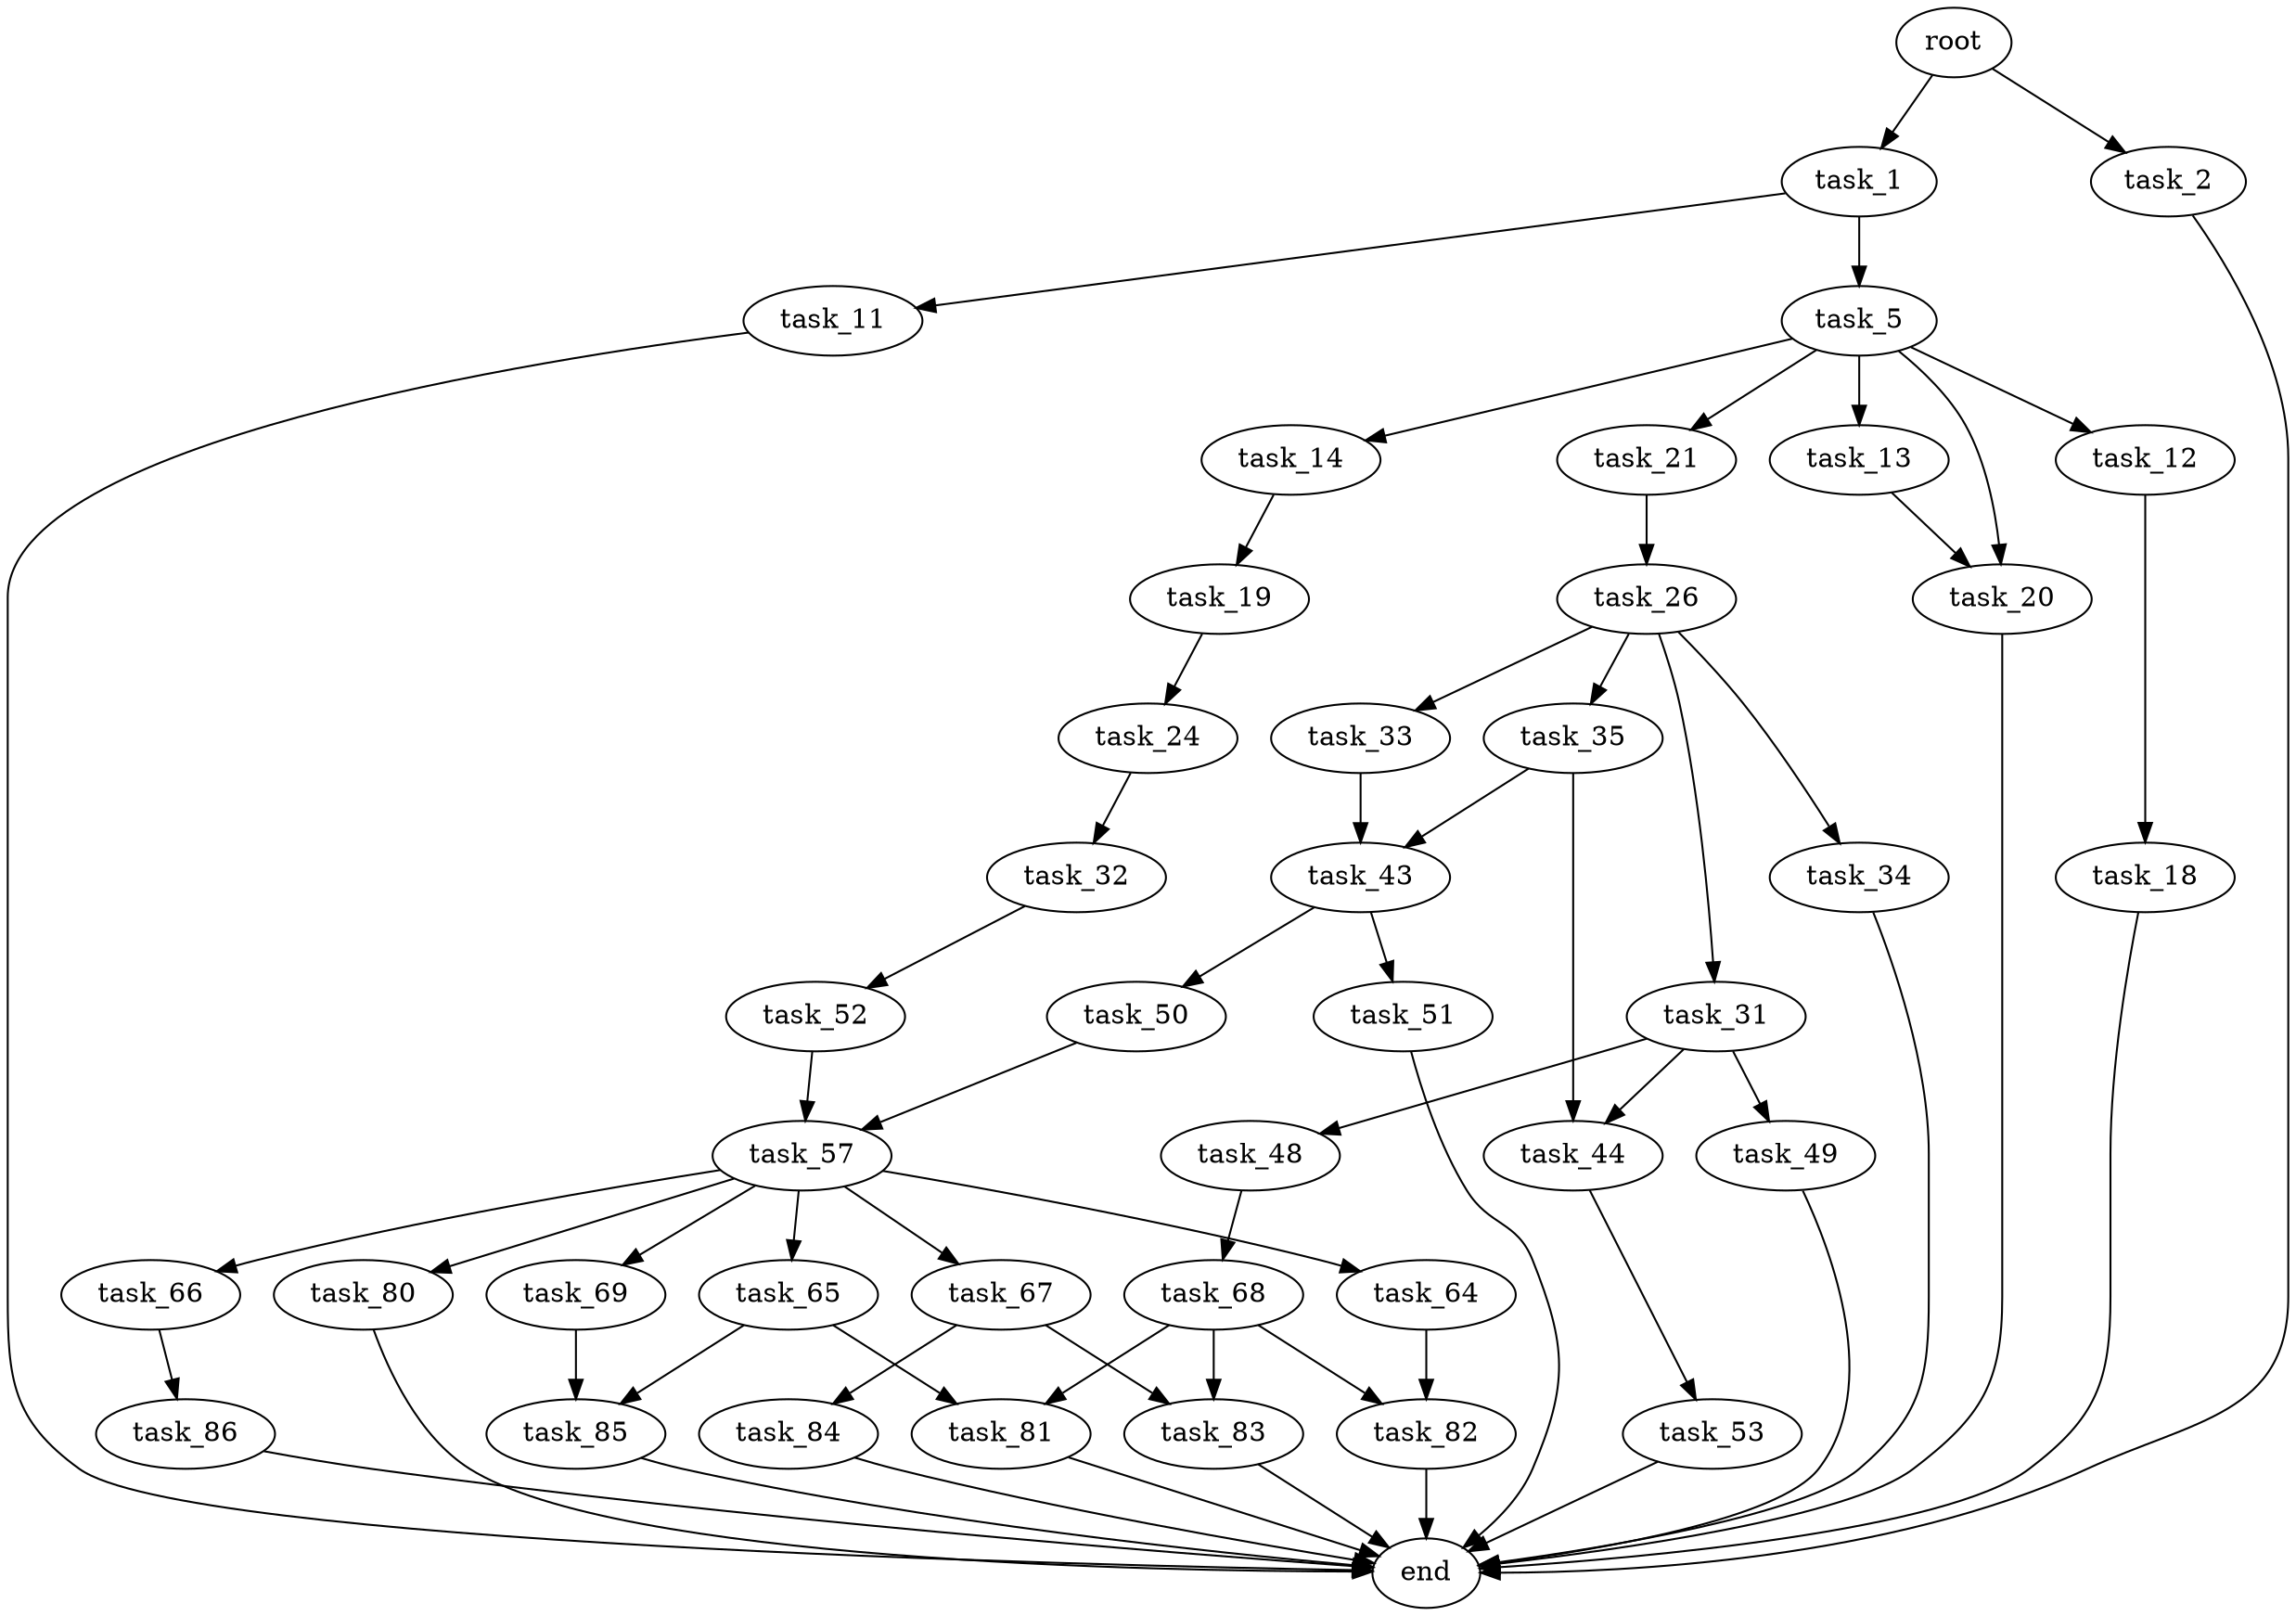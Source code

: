 digraph G {
  root [size="0.000000"];
  task_1 [size="3866715546.000000"];
  task_2 [size="8589934592.000000"];
  task_5 [size="108281302687.000000"];
  task_11 [size="28991029248.000000"];
  end [size="0.000000"];
  task_12 [size="101512797364.000000"];
  task_13 [size="258100013667.000000"];
  task_14 [size="1662809545.000000"];
  task_20 [size="8589934592.000000"];
  task_21 [size="231928233984.000000"];
  task_18 [size="549755813888.000000"];
  task_19 [size="5436835044.000000"];
  task_24 [size="1073741824000.000000"];
  task_26 [size="33828769370.000000"];
  task_32 [size="28991029248.000000"];
  task_31 [size="408667803595.000000"];
  task_33 [size="549755813888.000000"];
  task_34 [size="1073741824000.000000"];
  task_35 [size="231928233984.000000"];
  task_44 [size="782757789696.000000"];
  task_48 [size="39158174580.000000"];
  task_49 [size="12111217854.000000"];
  task_52 [size="630183701317.000000"];
  task_43 [size="28991029248.000000"];
  task_50 [size="118398122412.000000"];
  task_51 [size="6466036370.000000"];
  task_53 [size="14770405766.000000"];
  task_68 [size="549755813888.000000"];
  task_57 [size="13247338406.000000"];
  task_64 [size="34070112262.000000"];
  task_65 [size="28991029248.000000"];
  task_66 [size="836967576276.000000"];
  task_67 [size="4775491400.000000"];
  task_69 [size="1073741824000.000000"];
  task_80 [size="14081919016.000000"];
  task_82 [size="612755261.000000"];
  task_81 [size="20816533331.000000"];
  task_85 [size="134217728000.000000"];
  task_86 [size="549755813888.000000"];
  task_83 [size="325416543243.000000"];
  task_84 [size="8057823022.000000"];

  root -> task_1 [size="1.000000"];
  root -> task_2 [size="1.000000"];
  task_1 -> task_5 [size="411041792.000000"];
  task_1 -> task_11 [size="411041792.000000"];
  task_2 -> end [size="1.000000"];
  task_5 -> task_12 [size="209715200.000000"];
  task_5 -> task_13 [size="209715200.000000"];
  task_5 -> task_14 [size="209715200.000000"];
  task_5 -> task_20 [size="209715200.000000"];
  task_5 -> task_21 [size="209715200.000000"];
  task_11 -> end [size="1.000000"];
  task_12 -> task_18 [size="75497472.000000"];
  task_13 -> task_20 [size="411041792.000000"];
  task_14 -> task_19 [size="33554432.000000"];
  task_20 -> end [size="1.000000"];
  task_21 -> task_26 [size="301989888.000000"];
  task_18 -> end [size="1.000000"];
  task_19 -> task_24 [size="134217728.000000"];
  task_24 -> task_32 [size="838860800.000000"];
  task_26 -> task_31 [size="536870912.000000"];
  task_26 -> task_33 [size="536870912.000000"];
  task_26 -> task_34 [size="536870912.000000"];
  task_26 -> task_35 [size="536870912.000000"];
  task_32 -> task_52 [size="75497472.000000"];
  task_31 -> task_44 [size="301989888.000000"];
  task_31 -> task_48 [size="301989888.000000"];
  task_31 -> task_49 [size="301989888.000000"];
  task_33 -> task_43 [size="536870912.000000"];
  task_34 -> end [size="1.000000"];
  task_35 -> task_43 [size="301989888.000000"];
  task_35 -> task_44 [size="301989888.000000"];
  task_44 -> task_53 [size="679477248.000000"];
  task_48 -> task_68 [size="33554432.000000"];
  task_49 -> end [size="1.000000"];
  task_52 -> task_57 [size="679477248.000000"];
  task_43 -> task_50 [size="75497472.000000"];
  task_43 -> task_51 [size="75497472.000000"];
  task_50 -> task_57 [size="134217728.000000"];
  task_51 -> end [size="1.000000"];
  task_53 -> end [size="1.000000"];
  task_68 -> task_81 [size="536870912.000000"];
  task_68 -> task_82 [size="536870912.000000"];
  task_68 -> task_83 [size="536870912.000000"];
  task_57 -> task_64 [size="301989888.000000"];
  task_57 -> task_65 [size="301989888.000000"];
  task_57 -> task_66 [size="301989888.000000"];
  task_57 -> task_67 [size="301989888.000000"];
  task_57 -> task_69 [size="301989888.000000"];
  task_57 -> task_80 [size="301989888.000000"];
  task_64 -> task_82 [size="679477248.000000"];
  task_65 -> task_81 [size="75497472.000000"];
  task_65 -> task_85 [size="75497472.000000"];
  task_66 -> task_86 [size="536870912.000000"];
  task_67 -> task_83 [size="301989888.000000"];
  task_67 -> task_84 [size="301989888.000000"];
  task_69 -> task_85 [size="838860800.000000"];
  task_80 -> end [size="1.000000"];
  task_82 -> end [size="1.000000"];
  task_81 -> end [size="1.000000"];
  task_85 -> end [size="1.000000"];
  task_86 -> end [size="1.000000"];
  task_83 -> end [size="1.000000"];
  task_84 -> end [size="1.000000"];
}
